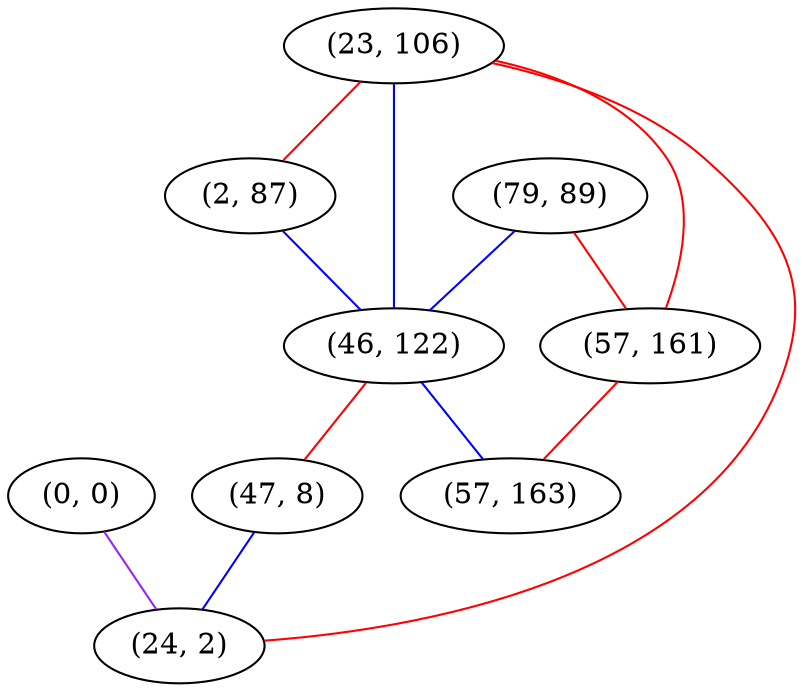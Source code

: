 graph "" {
"(0, 0)";
"(23, 106)";
"(79, 89)";
"(2, 87)";
"(46, 122)";
"(47, 8)";
"(57, 161)";
"(57, 163)";
"(24, 2)";
"(0, 0)" -- "(24, 2)"  [color=purple, key=0, weight=4];
"(23, 106)" -- "(2, 87)"  [color=red, key=0, weight=1];
"(23, 106)" -- "(46, 122)"  [color=blue, key=0, weight=3];
"(23, 106)" -- "(57, 161)"  [color=red, key=0, weight=1];
"(23, 106)" -- "(24, 2)"  [color=red, key=0, weight=1];
"(79, 89)" -- "(46, 122)"  [color=blue, key=0, weight=3];
"(79, 89)" -- "(57, 161)"  [color=red, key=0, weight=1];
"(2, 87)" -- "(46, 122)"  [color=blue, key=0, weight=3];
"(46, 122)" -- "(57, 163)"  [color=blue, key=0, weight=3];
"(46, 122)" -- "(47, 8)"  [color=red, key=0, weight=1];
"(47, 8)" -- "(24, 2)"  [color=blue, key=0, weight=3];
"(57, 161)" -- "(57, 163)"  [color=red, key=0, weight=1];
}
